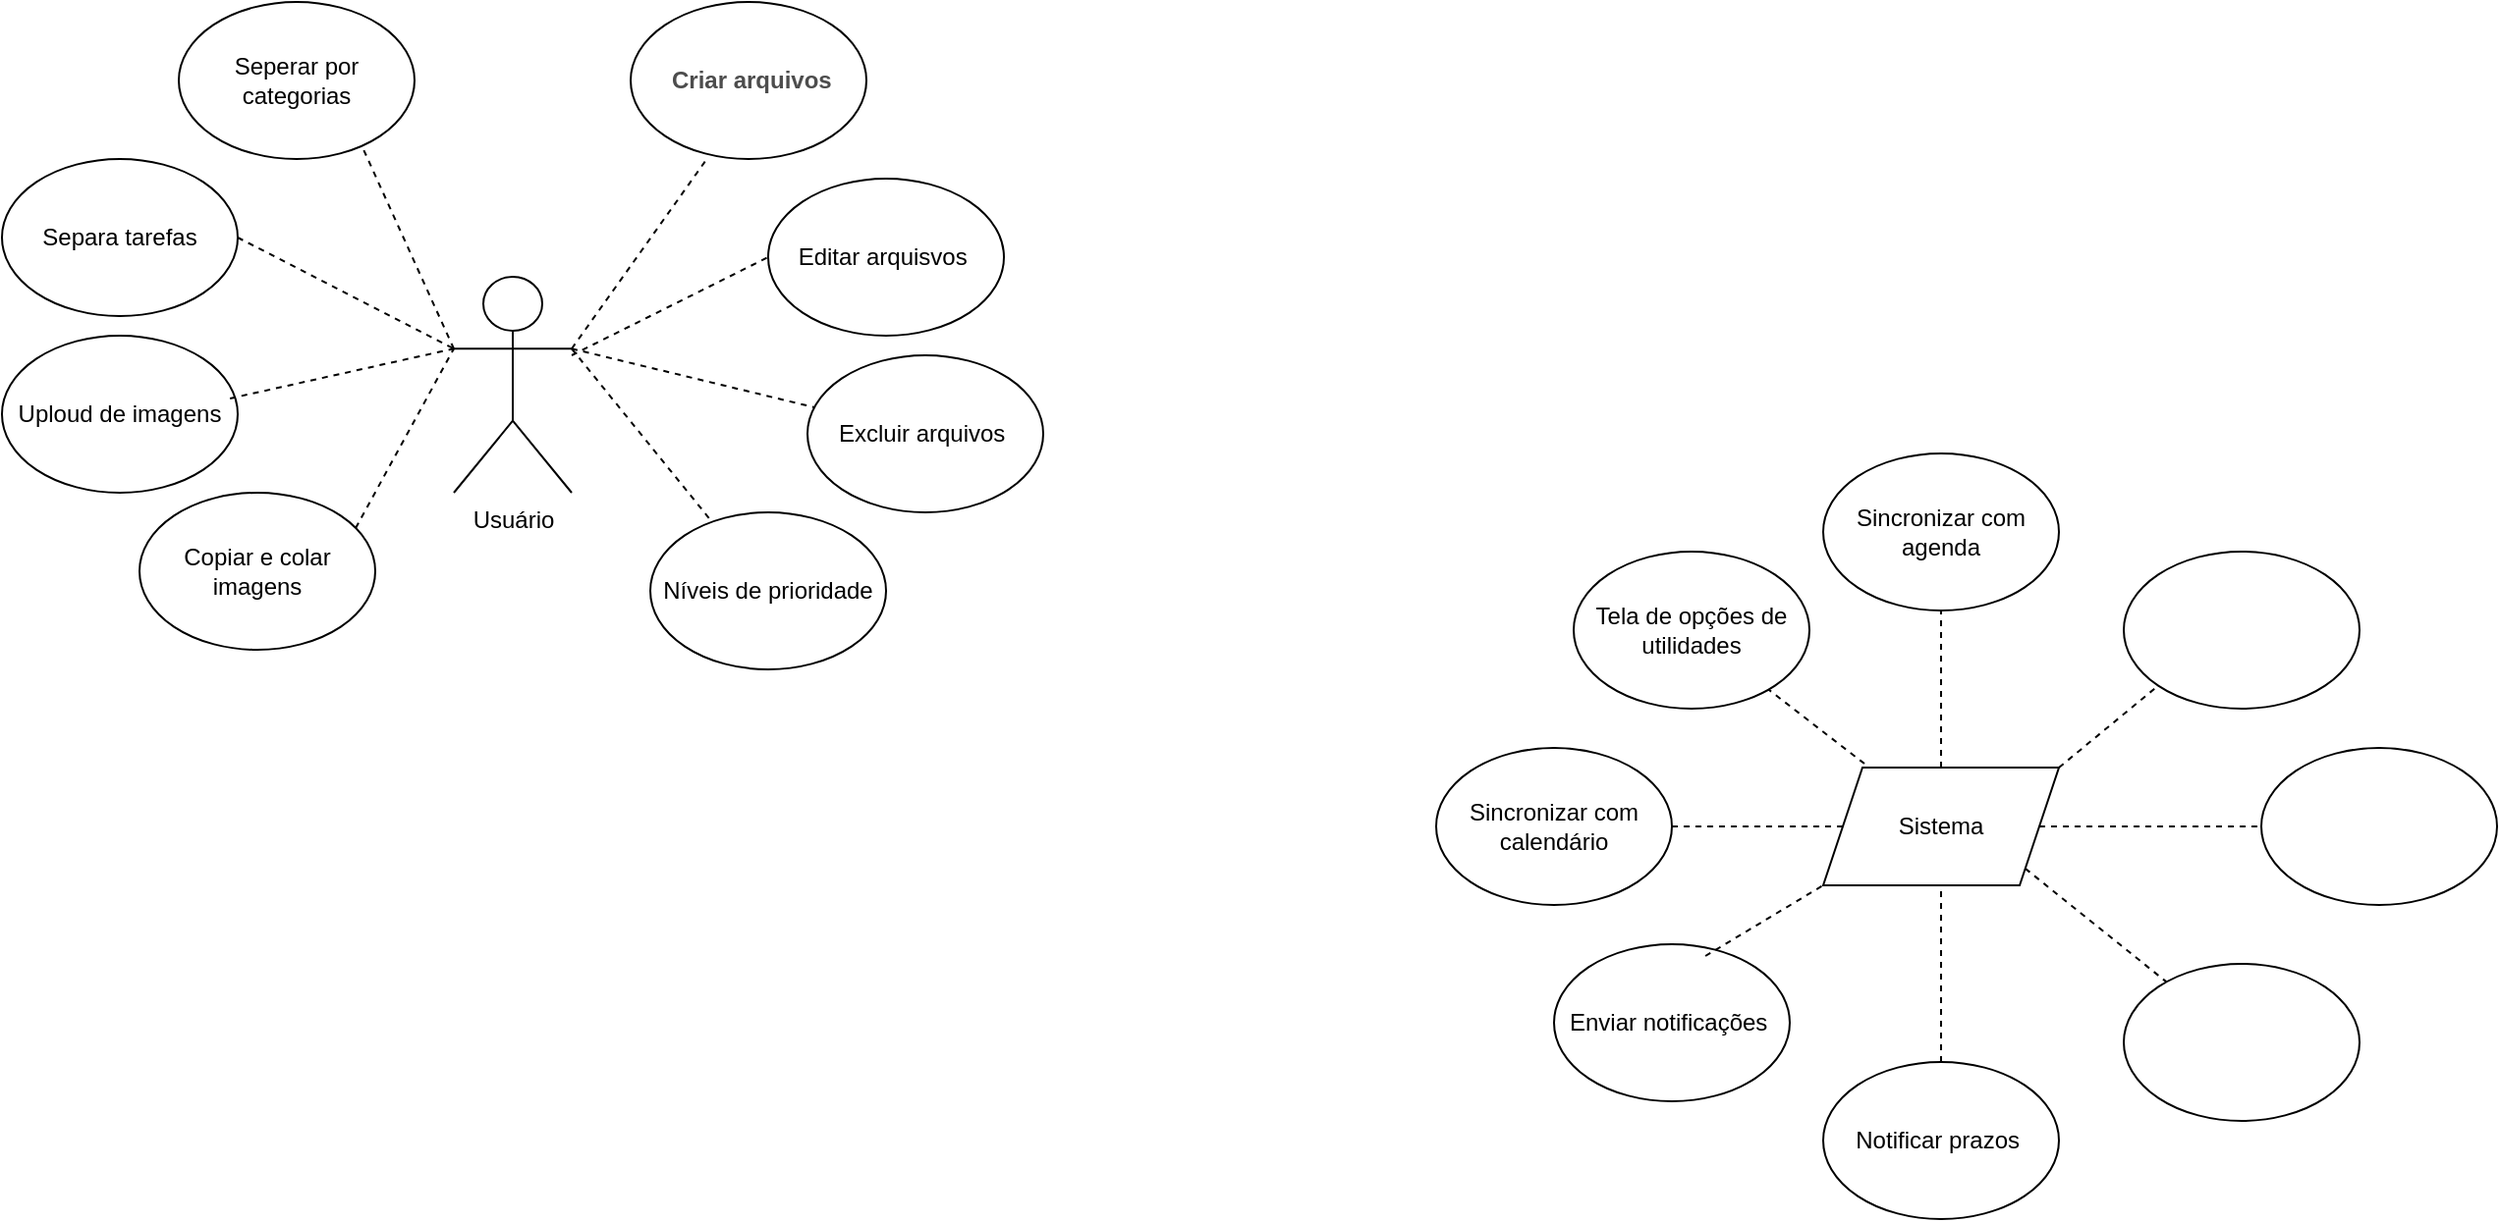 <mxfile version="26.0.16">
  <diagram name="Página-1" id="00ylJuLkCXMpYq0h-1_l">
    <mxGraphModel dx="2261" dy="1941" grid="1" gridSize="10" guides="1" tooltips="1" connect="1" arrows="1" fold="1" page="1" pageScale="1" pageWidth="827" pageHeight="1169" math="0" shadow="0">
      <root>
        <mxCell id="0" />
        <mxCell id="1" parent="0" />
        <mxCell id="umCrac20nb64rFXeeyaQ-1" value="Editar arquisvos&amp;nbsp;" style="ellipse;whiteSpace=wrap;html=1;" vertex="1" parent="1">
          <mxGeometry x="170" y="50" width="120" height="80" as="geometry" />
        </mxCell>
        <mxCell id="umCrac20nb64rFXeeyaQ-2" value="&lt;h4&gt;&lt;font style=&quot;color: rgb(77, 77, 77);&quot;&gt;&amp;nbsp;&lt;font style=&quot;color: rgb(77, 77, 77);&quot;&gt;Criar arquivos&lt;/font&gt;&lt;/font&gt;&lt;/h4&gt;" style="ellipse;whiteSpace=wrap;html=1;" vertex="1" parent="1">
          <mxGeometry x="100" y="-40" width="120" height="80" as="geometry" />
        </mxCell>
        <mxCell id="umCrac20nb64rFXeeyaQ-3" value="Excluir arquivos&amp;nbsp;" style="ellipse;whiteSpace=wrap;html=1;" vertex="1" parent="1">
          <mxGeometry x="190" y="140" width="120" height="80" as="geometry" />
        </mxCell>
        <mxCell id="umCrac20nb64rFXeeyaQ-8" value="Usuário" style="shape=umlActor;verticalLabelPosition=bottom;verticalAlign=top;html=1;outlineConnect=0;" vertex="1" parent="1">
          <mxGeometry x="10" y="100" width="60" height="110" as="geometry" />
        </mxCell>
        <mxCell id="umCrac20nb64rFXeeyaQ-9" value="" style="endArrow=none;dashed=1;html=1;rounded=0;exitX=1;exitY=0.333;exitDx=0;exitDy=0;exitPerimeter=0;entryX=0.317;entryY=1.013;entryDx=0;entryDy=0;entryPerimeter=0;" edge="1" parent="1" source="umCrac20nb64rFXeeyaQ-8" target="umCrac20nb64rFXeeyaQ-2">
          <mxGeometry width="50" height="50" relative="1" as="geometry">
            <mxPoint x="70" y="110" as="sourcePoint" />
            <mxPoint x="120" y="60" as="targetPoint" />
          </mxGeometry>
        </mxCell>
        <mxCell id="umCrac20nb64rFXeeyaQ-10" value="" style="endArrow=none;dashed=1;html=1;rounded=0;entryX=0;entryY=0.5;entryDx=0;entryDy=0;" edge="1" parent="1" target="umCrac20nb64rFXeeyaQ-1">
          <mxGeometry width="50" height="50" relative="1" as="geometry">
            <mxPoint x="70" y="140" as="sourcePoint" />
            <mxPoint x="160" y="150" as="targetPoint" />
          </mxGeometry>
        </mxCell>
        <mxCell id="umCrac20nb64rFXeeyaQ-12" value="" style="endArrow=none;dashed=1;html=1;rounded=0;exitX=1;exitY=0.333;exitDx=0;exitDy=0;exitPerimeter=0;" edge="1" parent="1" source="umCrac20nb64rFXeeyaQ-8" target="umCrac20nb64rFXeeyaQ-3">
          <mxGeometry width="50" height="50" relative="1" as="geometry">
            <mxPoint x="70" y="210" as="sourcePoint" />
            <mxPoint x="120" y="160" as="targetPoint" />
          </mxGeometry>
        </mxCell>
        <mxCell id="umCrac20nb64rFXeeyaQ-13" value="Níveis de prioridade" style="ellipse;whiteSpace=wrap;html=1;" vertex="1" parent="1">
          <mxGeometry x="110" y="220" width="120" height="80" as="geometry" />
        </mxCell>
        <mxCell id="umCrac20nb64rFXeeyaQ-14" value="" style="endArrow=none;dashed=1;html=1;rounded=0;exitX=1;exitY=0.333;exitDx=0;exitDy=0;exitPerimeter=0;" edge="1" parent="1" source="umCrac20nb64rFXeeyaQ-8" target="umCrac20nb64rFXeeyaQ-13">
          <mxGeometry width="50" height="50" relative="1" as="geometry">
            <mxPoint x="70" y="140" as="sourcePoint" />
            <mxPoint x="140" y="240" as="targetPoint" />
          </mxGeometry>
        </mxCell>
        <mxCell id="umCrac20nb64rFXeeyaQ-17" value="Sincronizar com agenda" style="ellipse;whiteSpace=wrap;html=1;" vertex="1" parent="1">
          <mxGeometry x="707" y="190" width="120" height="80" as="geometry" />
        </mxCell>
        <mxCell id="umCrac20nb64rFXeeyaQ-18" value="Tela de opções de utilidades" style="ellipse;whiteSpace=wrap;html=1;" vertex="1" parent="1">
          <mxGeometry x="580" y="240" width="120" height="80" as="geometry" />
        </mxCell>
        <mxCell id="umCrac20nb64rFXeeyaQ-19" value="Sincronizar com calendário" style="ellipse;whiteSpace=wrap;html=1;" vertex="1" parent="1">
          <mxGeometry x="510" y="340" width="120" height="80" as="geometry" />
        </mxCell>
        <mxCell id="umCrac20nb64rFXeeyaQ-20" value="Enviar notificações&amp;nbsp;" style="ellipse;whiteSpace=wrap;html=1;" vertex="1" parent="1">
          <mxGeometry x="570" y="440" width="120" height="80" as="geometry" />
        </mxCell>
        <mxCell id="umCrac20nb64rFXeeyaQ-21" value="Notificar prazos&amp;nbsp;" style="ellipse;whiteSpace=wrap;html=1;" vertex="1" parent="1">
          <mxGeometry x="707" y="500" width="120" height="80" as="geometry" />
        </mxCell>
        <mxCell id="umCrac20nb64rFXeeyaQ-22" value="Sistema" style="shape=parallelogram;perimeter=parallelogramPerimeter;whiteSpace=wrap;html=1;fixedSize=1;" vertex="1" parent="1">
          <mxGeometry x="707" y="350" width="120" height="60" as="geometry" />
        </mxCell>
        <mxCell id="umCrac20nb64rFXeeyaQ-23" value="" style="endArrow=none;dashed=1;html=1;rounded=0;entryX=0.5;entryY=1;entryDx=0;entryDy=0;exitX=0.5;exitY=0;exitDx=0;exitDy=0;" edge="1" parent="1" source="umCrac20nb64rFXeeyaQ-22" target="umCrac20nb64rFXeeyaQ-17">
          <mxGeometry width="50" height="50" relative="1" as="geometry">
            <mxPoint x="750" y="350" as="sourcePoint" />
            <mxPoint x="800" y="300" as="targetPoint" />
          </mxGeometry>
        </mxCell>
        <mxCell id="umCrac20nb64rFXeeyaQ-24" value="" style="endArrow=none;dashed=1;html=1;rounded=0;exitX=0.175;exitY=-0.033;exitDx=0;exitDy=0;exitPerimeter=0;" edge="1" parent="1" source="umCrac20nb64rFXeeyaQ-22" target="umCrac20nb64rFXeeyaQ-18">
          <mxGeometry width="50" height="50" relative="1" as="geometry">
            <mxPoint x="630" y="360" as="sourcePoint" />
            <mxPoint x="680" y="310" as="targetPoint" />
          </mxGeometry>
        </mxCell>
        <mxCell id="umCrac20nb64rFXeeyaQ-25" value="" style="endArrow=none;dashed=1;html=1;rounded=0;" edge="1" parent="1" source="umCrac20nb64rFXeeyaQ-22" target="umCrac20nb64rFXeeyaQ-19">
          <mxGeometry width="50" height="50" relative="1" as="geometry">
            <mxPoint x="636.289" y="430" as="sourcePoint" />
            <mxPoint x="636.289" y="380" as="targetPoint" />
          </mxGeometry>
        </mxCell>
        <mxCell id="umCrac20nb64rFXeeyaQ-26" value="" style="endArrow=none;dashed=1;html=1;rounded=0;exitX=0.642;exitY=0.075;exitDx=0;exitDy=0;exitPerimeter=0;entryX=0;entryY=1;entryDx=0;entryDy=0;" edge="1" parent="1" source="umCrac20nb64rFXeeyaQ-20" target="umCrac20nb64rFXeeyaQ-22">
          <mxGeometry width="50" height="50" relative="1" as="geometry">
            <mxPoint x="670" y="450" as="sourcePoint" />
            <mxPoint x="720" y="400" as="targetPoint" />
          </mxGeometry>
        </mxCell>
        <mxCell id="umCrac20nb64rFXeeyaQ-27" value="" style="endArrow=none;dashed=1;html=1;rounded=0;exitX=0.5;exitY=0;exitDx=0;exitDy=0;entryX=0.5;entryY=1;entryDx=0;entryDy=0;" edge="1" parent="1" source="umCrac20nb64rFXeeyaQ-21" target="umCrac20nb64rFXeeyaQ-22">
          <mxGeometry width="50" height="50" relative="1" as="geometry">
            <mxPoint x="720" y="460" as="sourcePoint" />
            <mxPoint x="760" y="410" as="targetPoint" />
          </mxGeometry>
        </mxCell>
        <mxCell id="umCrac20nb64rFXeeyaQ-28" value="Separa tarefas" style="ellipse;whiteSpace=wrap;html=1;" vertex="1" parent="1">
          <mxGeometry x="-220" y="40" width="120" height="80" as="geometry" />
        </mxCell>
        <mxCell id="umCrac20nb64rFXeeyaQ-29" value="" style="endArrow=none;dashed=1;html=1;rounded=0;entryX=0;entryY=0.333;entryDx=0;entryDy=0;entryPerimeter=0;exitX=1;exitY=0.5;exitDx=0;exitDy=0;" edge="1" parent="1" source="umCrac20nb64rFXeeyaQ-28" target="umCrac20nb64rFXeeyaQ-8">
          <mxGeometry width="50" height="50" relative="1" as="geometry">
            <mxPoint x="-40" y="190" as="sourcePoint" />
            <mxPoint x="10" y="140" as="targetPoint" />
          </mxGeometry>
        </mxCell>
        <mxCell id="umCrac20nb64rFXeeyaQ-30" value="Seperar por categorias" style="ellipse;whiteSpace=wrap;html=1;" vertex="1" parent="1">
          <mxGeometry x="-130" y="-40" width="120" height="80" as="geometry" />
        </mxCell>
        <mxCell id="umCrac20nb64rFXeeyaQ-31" value="Uploud de imagens" style="ellipse;whiteSpace=wrap;html=1;" vertex="1" parent="1">
          <mxGeometry x="-220" y="130" width="120" height="80" as="geometry" />
        </mxCell>
        <mxCell id="umCrac20nb64rFXeeyaQ-32" value="Copiar e colar imagens" style="ellipse;whiteSpace=wrap;html=1;" vertex="1" parent="1">
          <mxGeometry x="-150" y="210" width="120" height="80" as="geometry" />
        </mxCell>
        <mxCell id="umCrac20nb64rFXeeyaQ-33" value="" style="endArrow=none;dashed=1;html=1;rounded=0;exitX=0.967;exitY=0.4;exitDx=0;exitDy=0;exitPerimeter=0;entryX=0;entryY=0.333;entryDx=0;entryDy=0;entryPerimeter=0;" edge="1" parent="1" source="umCrac20nb64rFXeeyaQ-31" target="umCrac20nb64rFXeeyaQ-8">
          <mxGeometry width="50" height="50" relative="1" as="geometry">
            <mxPoint x="-40" y="190" as="sourcePoint" />
            <mxPoint x="10" y="140" as="targetPoint" />
          </mxGeometry>
        </mxCell>
        <mxCell id="umCrac20nb64rFXeeyaQ-34" value="" style="endArrow=none;dashed=1;html=1;rounded=0;entryX=0.783;entryY=0.938;entryDx=0;entryDy=0;entryPerimeter=0;exitX=0;exitY=0.333;exitDx=0;exitDy=0;exitPerimeter=0;" edge="1" parent="1" source="umCrac20nb64rFXeeyaQ-8" target="umCrac20nb64rFXeeyaQ-30">
          <mxGeometry width="50" height="50" relative="1" as="geometry">
            <mxPoint x="10" y="130" as="sourcePoint" />
            <mxPoint x="60" y="80" as="targetPoint" />
          </mxGeometry>
        </mxCell>
        <mxCell id="umCrac20nb64rFXeeyaQ-35" value="" style="endArrow=none;dashed=1;html=1;rounded=0;exitX=0.917;exitY=0.225;exitDx=0;exitDy=0;exitPerimeter=0;entryX=0;entryY=0.333;entryDx=0;entryDy=0;entryPerimeter=0;" edge="1" parent="1" source="umCrac20nb64rFXeeyaQ-32" target="umCrac20nb64rFXeeyaQ-8">
          <mxGeometry width="50" height="50" relative="1" as="geometry">
            <mxPoint x="-20" y="220" as="sourcePoint" />
            <mxPoint x="10" y="130" as="targetPoint" />
          </mxGeometry>
        </mxCell>
        <mxCell id="umCrac20nb64rFXeeyaQ-36" value="" style="ellipse;whiteSpace=wrap;html=1;" vertex="1" parent="1">
          <mxGeometry x="860" y="240" width="120" height="80" as="geometry" />
        </mxCell>
        <mxCell id="umCrac20nb64rFXeeyaQ-37" value="" style="ellipse;whiteSpace=wrap;html=1;" vertex="1" parent="1">
          <mxGeometry x="930" y="340" width="120" height="80" as="geometry" />
        </mxCell>
        <mxCell id="umCrac20nb64rFXeeyaQ-38" value="" style="ellipse;whiteSpace=wrap;html=1;" vertex="1" parent="1">
          <mxGeometry x="860" y="450" width="120" height="80" as="geometry" />
        </mxCell>
        <mxCell id="umCrac20nb64rFXeeyaQ-39" value="" style="endArrow=none;dashed=1;html=1;rounded=0;entryX=0;entryY=1;entryDx=0;entryDy=0;exitX=1;exitY=0;exitDx=0;exitDy=0;" edge="1" parent="1" source="umCrac20nb64rFXeeyaQ-22" target="umCrac20nb64rFXeeyaQ-36">
          <mxGeometry width="50" height="50" relative="1" as="geometry">
            <mxPoint x="827" y="360" as="sourcePoint" />
            <mxPoint x="877" y="310" as="targetPoint" />
          </mxGeometry>
        </mxCell>
        <mxCell id="umCrac20nb64rFXeeyaQ-40" value="" style="endArrow=none;dashed=1;html=1;rounded=0;entryX=0;entryY=0.5;entryDx=0;entryDy=0;exitX=1;exitY=0.5;exitDx=0;exitDy=0;" edge="1" parent="1" source="umCrac20nb64rFXeeyaQ-22" target="umCrac20nb64rFXeeyaQ-37">
          <mxGeometry width="50" height="50" relative="1" as="geometry">
            <mxPoint x="810" y="390" as="sourcePoint" />
            <mxPoint x="860" y="340" as="targetPoint" />
          </mxGeometry>
        </mxCell>
        <mxCell id="umCrac20nb64rFXeeyaQ-41" value="" style="endArrow=none;dashed=1;html=1;rounded=0;exitX=1;exitY=1;exitDx=0;exitDy=0;" edge="1" parent="1" source="umCrac20nb64rFXeeyaQ-22" target="umCrac20nb64rFXeeyaQ-38">
          <mxGeometry width="50" height="50" relative="1" as="geometry">
            <mxPoint x="790" y="460" as="sourcePoint" />
            <mxPoint x="840" y="410" as="targetPoint" />
          </mxGeometry>
        </mxCell>
      </root>
    </mxGraphModel>
  </diagram>
</mxfile>
